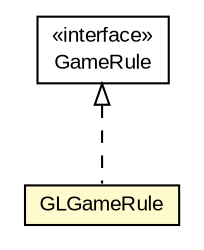 #!/usr/local/bin/dot
#
# Class diagram 
# Generated by UMLGraph version R5_6 (http://www.umlgraph.org/)
#

digraph G {
	edge [fontname="arial",fontsize=10,labelfontname="arial",labelfontsize=10];
	node [fontname="arial",fontsize=10,shape=plaintext];
	nodesep=0.25;
	ranksep=0.5;
	// org.thoughtworks.game.biz.GLGameRule
	c14580 [label=<<table title="org.thoughtworks.game.biz.GLGameRule" border="0" cellborder="1" cellspacing="0" cellpadding="2" port="p" bgcolor="lemonChiffon" href="./GLGameRule.html">
		<tr><td><table border="0" cellspacing="0" cellpadding="1">
<tr><td align="center" balign="center"> GLGameRule </td></tr>
		</table></td></tr>
		</table>>, URL="./GLGameRule.html", fontname="arial", fontcolor="black", fontsize=10.0];
	// org.thoughtworks.game.biz.GameRule
	c14583 [label=<<table title="org.thoughtworks.game.biz.GameRule" border="0" cellborder="1" cellspacing="0" cellpadding="2" port="p" href="./GameRule.html">
		<tr><td><table border="0" cellspacing="0" cellpadding="1">
<tr><td align="center" balign="center"> &#171;interface&#187; </td></tr>
<tr><td align="center" balign="center"> GameRule </td></tr>
		</table></td></tr>
		</table>>, URL="./GameRule.html", fontname="arial", fontcolor="black", fontsize=10.0];
	//org.thoughtworks.game.biz.GLGameRule implements org.thoughtworks.game.biz.GameRule
	c14583:p -> c14580:p [dir=back,arrowtail=empty,style=dashed];
}

